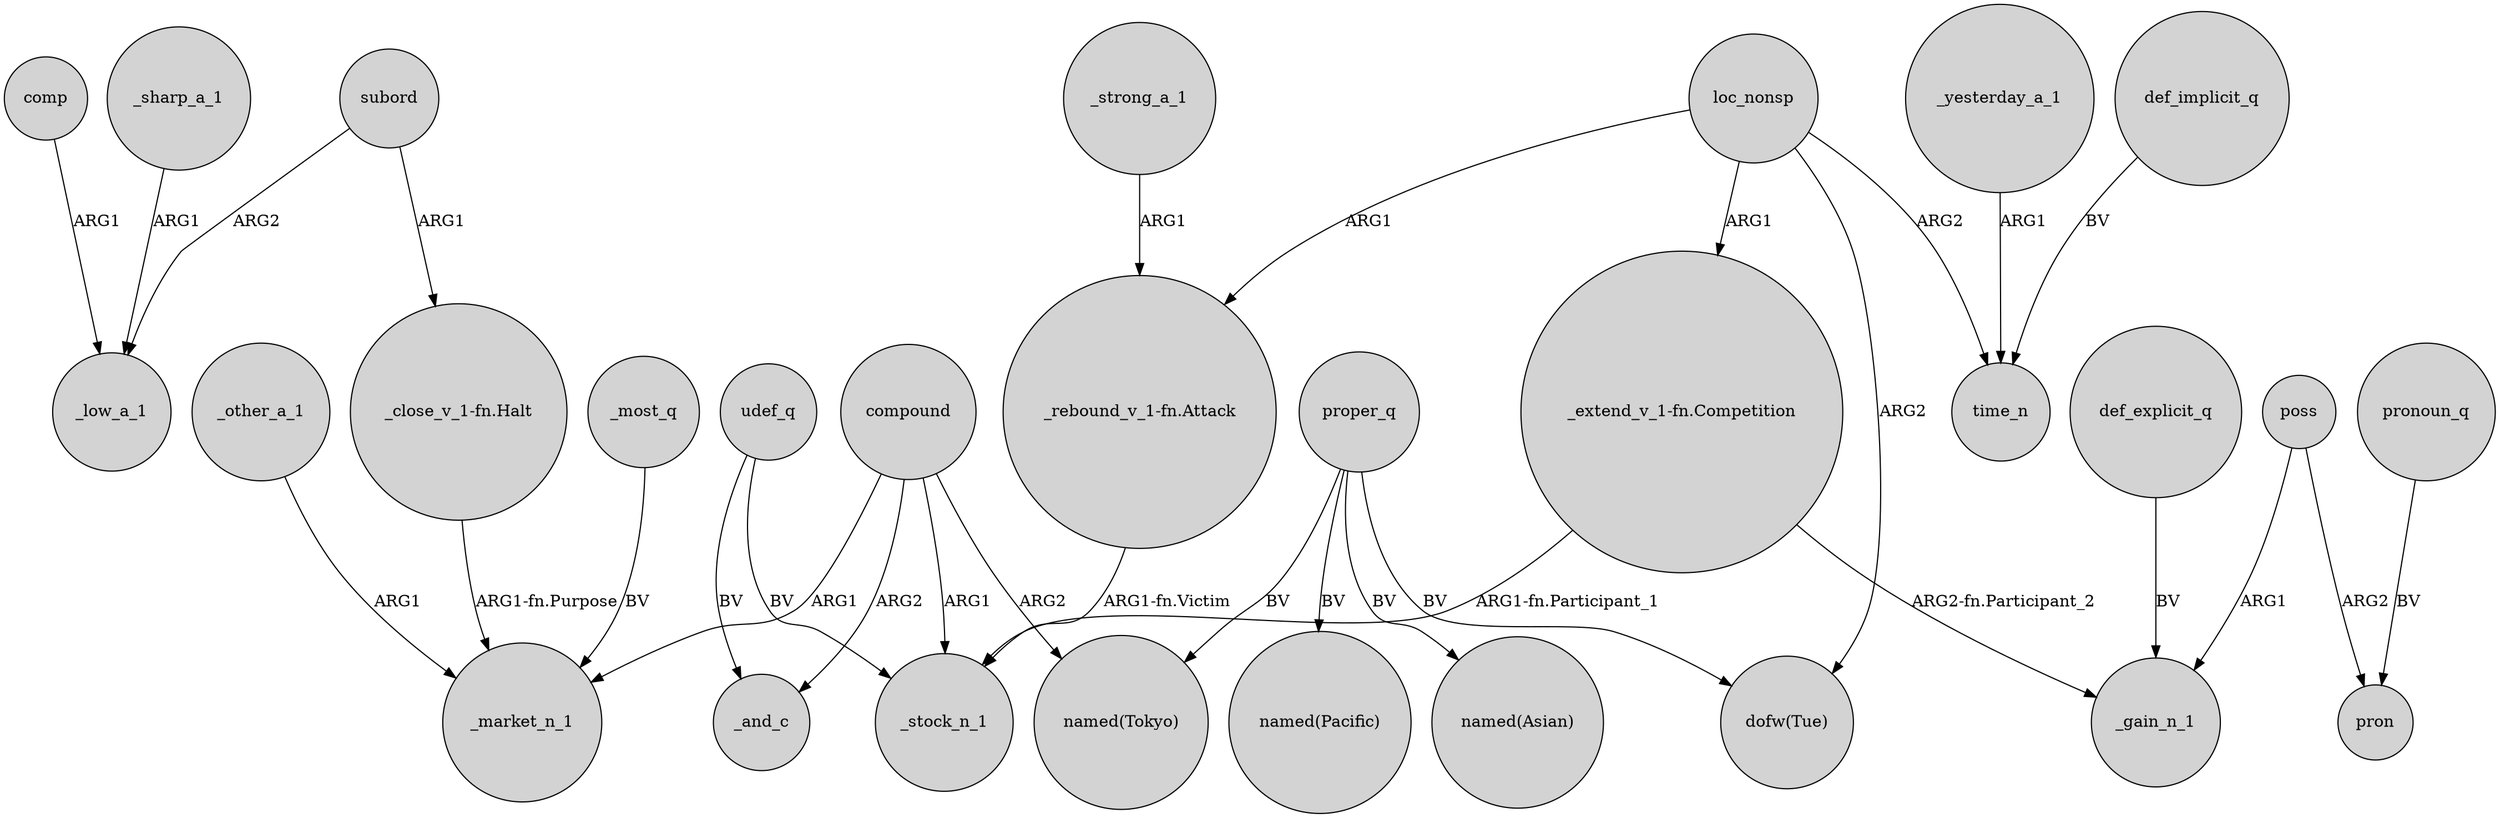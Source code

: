digraph {
	node [shape=circle style=filled]
	"_rebound_v_1-fn.Attack" -> _stock_n_1 [label="ARG1-fn.Victim"]
	comp -> _low_a_1 [label=ARG1]
	loc_nonsp -> "_rebound_v_1-fn.Attack" [label=ARG1]
	_most_q -> _market_n_1 [label=BV]
	poss -> _gain_n_1 [label=ARG1]
	_other_a_1 -> _market_n_1 [label=ARG1]
	subord -> "_close_v_1-fn.Halt" [label=ARG1]
	_yesterday_a_1 -> time_n [label=ARG1]
	udef_q -> _and_c [label=BV]
	compound -> "named(Tokyo)" [label=ARG2]
	def_explicit_q -> _gain_n_1 [label=BV]
	compound -> _and_c [label=ARG2]
	"_extend_v_1-fn.Competition" -> _stock_n_1 [label="ARG1-fn.Participant_1"]
	compound -> _stock_n_1 [label=ARG1]
	pronoun_q -> pron [label=BV]
	udef_q -> _stock_n_1 [label=BV]
	poss -> pron [label=ARG2]
	_sharp_a_1 -> _low_a_1 [label=ARG1]
	_strong_a_1 -> "_rebound_v_1-fn.Attack" [label=ARG1]
	"_close_v_1-fn.Halt" -> _market_n_1 [label="ARG1-fn.Purpose"]
	loc_nonsp -> "_extend_v_1-fn.Competition" [label=ARG1]
	proper_q -> "named(Pacific)" [label=BV]
	proper_q -> "dofw(Tue)" [label=BV]
	subord -> _low_a_1 [label=ARG2]
	proper_q -> "named(Tokyo)" [label=BV]
	proper_q -> "named(Asian)" [label=BV]
	loc_nonsp -> time_n [label=ARG2]
	loc_nonsp -> "dofw(Tue)" [label=ARG2]
	compound -> _market_n_1 [label=ARG1]
	def_implicit_q -> time_n [label=BV]
	"_extend_v_1-fn.Competition" -> _gain_n_1 [label="ARG2-fn.Participant_2"]
}
